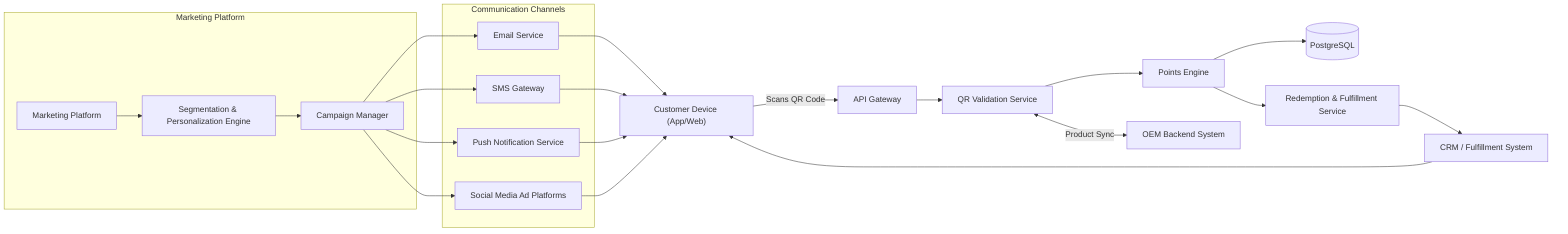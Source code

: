 flowchart LR
  subgraph Marketing Platform
    MP["Marketing Platform"]
    SE["Segmentation & Personalization Engine"]
    CM["Campaign Manager"]
  end
  subgraph Communication Channels
    Email["Email Service"]
    SMS["SMS Gateway"]
    Push["Push Notification Service"]
    Social["Social Media Ad Platforms"]
  end
  MP --> SE
  SE --> CM
  CM --> Email
  CM --> SMS
  CM --> Push
  CM --> Social
  Email --> UD["Customer Device (App/Web)"]
  SMS --> UD
  Push --> UD
  Social --> UD
  UD -->|Scans QR Code| APIGW["API Gateway"]
  APIGW --> QR["QR Validation Service"]
  QR --> PE["Points Engine"]
  PE --> DB[(PostgreSQL)]
  PE --> RU["Redemption & Fulfillment Service"]
  RU --> CRM["CRM / Fulfillment System"]
  CRM --> UD
  QR <-->|Product Sync| OEM["OEM Backend System"]